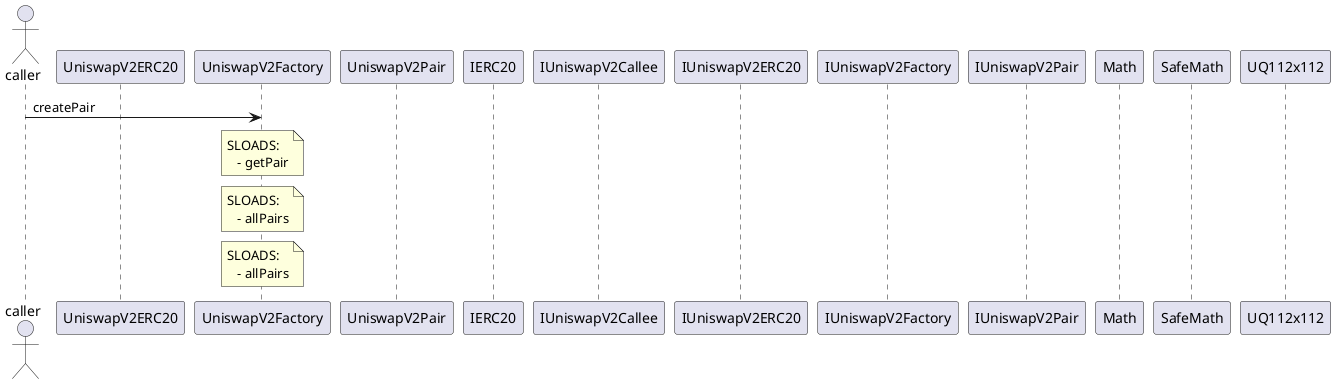 @startuml
 actor caller 
 participant UniswapV2ERC20 
 participant UniswapV2Factory 
 participant UniswapV2Pair 
 participant IERC20 
 participant IUniswapV2Callee 
 participant IUniswapV2ERC20 
 participant IUniswapV2Factory 
 participant IUniswapV2Pair 
 participant Math 
 participant SafeMath 
 participant UQ112x112 
  caller -> UniswapV2Factory: createPair 
 note over UniswapV2Factory: SLOADS: \n   - getPair 
 note over UniswapV2Factory: SLOADS: \n   - allPairs 
 note over UniswapV2Factory: SLOADS: \n   - allPairs 
@enduml